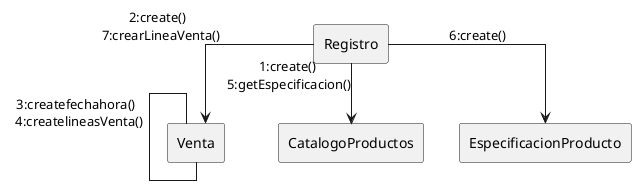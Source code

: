 @startuml diagrama cxomuni

rectangle Registro
rectangle Venta
rectangle CatalogoProductos
rectangle EspecificacionProducto

skinparam linetype ortho

Registro --> CatalogoProductos : 1:create() \n5:getEspecificacion()
Registro --> Venta : 2:create() \n 7:crearLineaVenta()
Venta -- Venta : 3:createfechahora() \n 4:createlineasVenta()
Registro --> EspecificacionProducto : 6:create()


@enduml